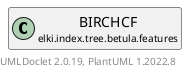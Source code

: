 @startuml
    remove .*\.(Instance|Par|Parameterizer|Factory)$
    set namespaceSeparator none
    hide empty fields
    hide empty methods

    class "<size:14>BIRCHCF.Factory\n<size:10>elki.index.tree.betula.features" as elki.index.tree.betula.features.BIRCHCF.Factory [[BIRCHCF.Factory.html]] {
        {static} +STATIC: Factory
        +make(int): BIRCHCF
    }

    interface "<size:14>ClusterFeature.Factory\n<size:10>elki.index.tree.betula.features" as elki.index.tree.betula.features.ClusterFeature.Factory<BIRCHCF> [[ClusterFeature.Factory.html]] {
        {abstract} +make(int): BIRCHCF
    }
    class "<size:14>BIRCHCF\n<size:10>elki.index.tree.betula.features" as elki.index.tree.betula.features.BIRCHCF [[BIRCHCF.html]]
    class "<size:14>BIRCHCF.Factory.Par\n<size:10>elki.index.tree.betula.features" as elki.index.tree.betula.features.BIRCHCF.Factory.Par [[BIRCHCF.Factory.Par.html]]

    elki.index.tree.betula.features.ClusterFeature.Factory <|.. elki.index.tree.betula.features.BIRCHCF.Factory
    elki.index.tree.betula.features.BIRCHCF +-- elki.index.tree.betula.features.BIRCHCF.Factory
    elki.index.tree.betula.features.BIRCHCF.Factory +-- elki.index.tree.betula.features.BIRCHCF.Factory.Par

    center footer UMLDoclet 2.0.19, PlantUML 1.2022.8
@enduml

